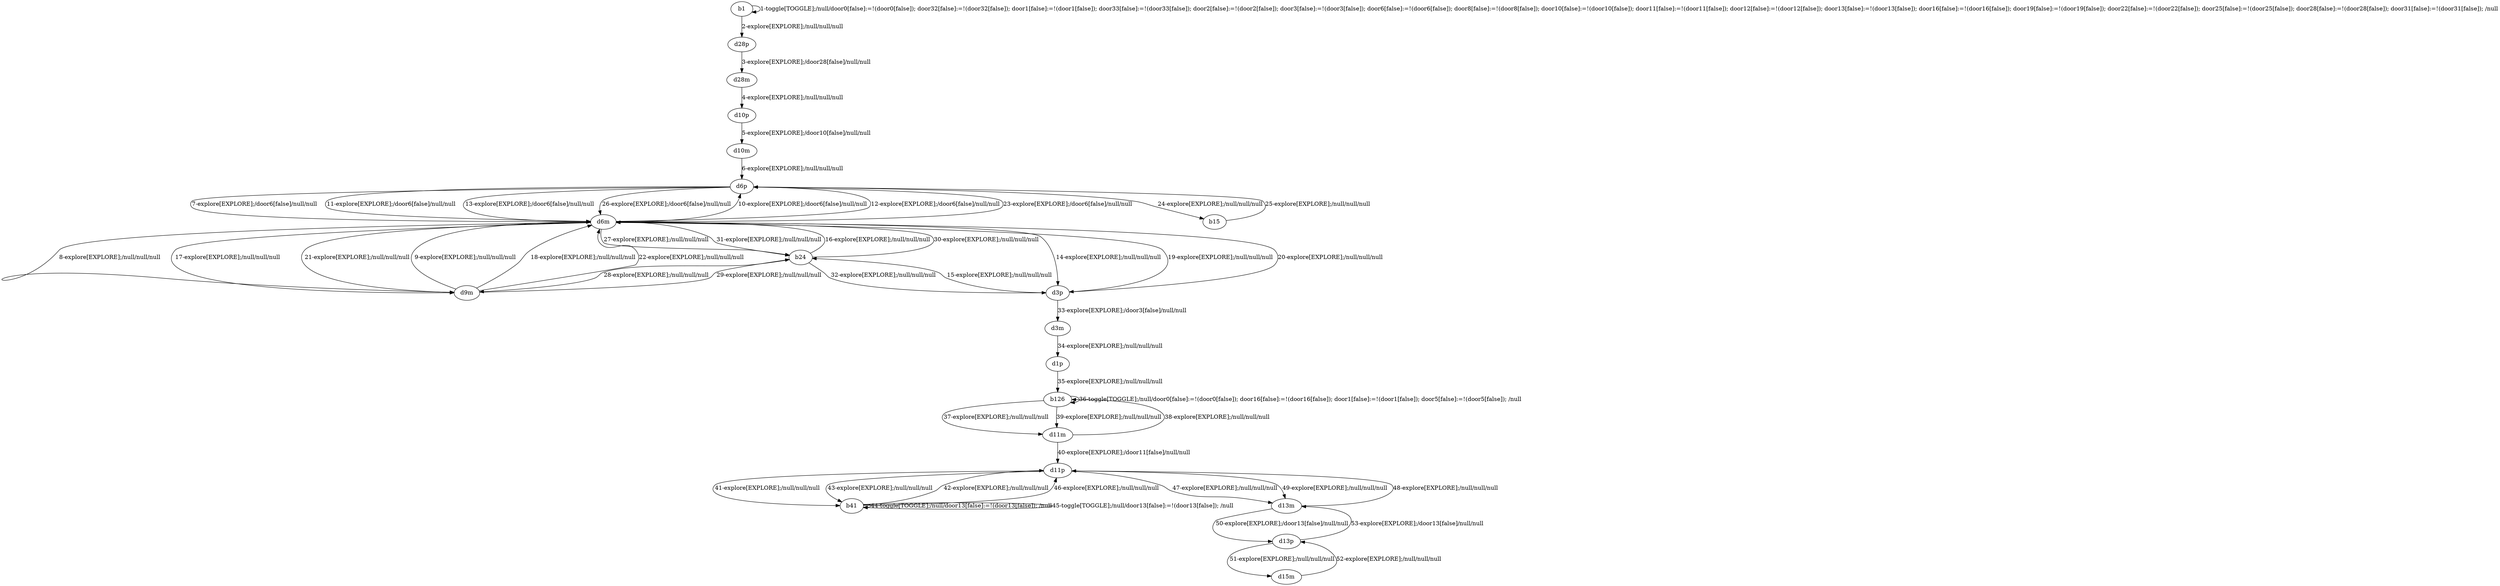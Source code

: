 # Total number of goals covered by this test: 1
# d13p --> d13m

digraph g {
"b1" -> "b1" [label = "1-toggle[TOGGLE];/null/door0[false]:=!(door0[false]); door32[false]:=!(door32[false]); door1[false]:=!(door1[false]); door33[false]:=!(door33[false]); door2[false]:=!(door2[false]); door3[false]:=!(door3[false]); door6[false]:=!(door6[false]); door8[false]:=!(door8[false]); door10[false]:=!(door10[false]); door11[false]:=!(door11[false]); door12[false]:=!(door12[false]); door13[false]:=!(door13[false]); door16[false]:=!(door16[false]); door19[false]:=!(door19[false]); door22[false]:=!(door22[false]); door25[false]:=!(door25[false]); door28[false]:=!(door28[false]); door31[false]:=!(door31[false]); /null"];
"b1" -> "d28p" [label = "2-explore[EXPLORE];/null/null/null"];
"d28p" -> "d28m" [label = "3-explore[EXPLORE];/door28[false]/null/null"];
"d28m" -> "d10p" [label = "4-explore[EXPLORE];/null/null/null"];
"d10p" -> "d10m" [label = "5-explore[EXPLORE];/door10[false]/null/null"];
"d10m" -> "d6p" [label = "6-explore[EXPLORE];/null/null/null"];
"d6p" -> "d6m" [label = "7-explore[EXPLORE];/door6[false]/null/null"];
"d6m" -> "d9m" [label = "8-explore[EXPLORE];/null/null/null"];
"d9m" -> "d6m" [label = "9-explore[EXPLORE];/null/null/null"];
"d6m" -> "d6p" [label = "10-explore[EXPLORE];/door6[false]/null/null"];
"d6p" -> "d6m" [label = "11-explore[EXPLORE];/door6[false]/null/null"];
"d6m" -> "d6p" [label = "12-explore[EXPLORE];/door6[false]/null/null"];
"d6p" -> "d6m" [label = "13-explore[EXPLORE];/door6[false]/null/null"];
"d6m" -> "d3p" [label = "14-explore[EXPLORE];/null/null/null"];
"d3p" -> "b24" [label = "15-explore[EXPLORE];/null/null/null"];
"b24" -> "d6m" [label = "16-explore[EXPLORE];/null/null/null"];
"d6m" -> "d9m" [label = "17-explore[EXPLORE];/null/null/null"];
"d9m" -> "d6m" [label = "18-explore[EXPLORE];/null/null/null"];
"d6m" -> "d3p" [label = "19-explore[EXPLORE];/null/null/null"];
"d3p" -> "d6m" [label = "20-explore[EXPLORE];/null/null/null"];
"d6m" -> "d9m" [label = "21-explore[EXPLORE];/null/null/null"];
"d9m" -> "d6m" [label = "22-explore[EXPLORE];/null/null/null"];
"d6m" -> "d6p" [label = "23-explore[EXPLORE];/door6[false]/null/null"];
"d6p" -> "b15" [label = "24-explore[EXPLORE];/null/null/null"];
"b15" -> "d6p" [label = "25-explore[EXPLORE];/null/null/null"];
"d6p" -> "d6m" [label = "26-explore[EXPLORE];/door6[false]/null/null"];
"d6m" -> "b24" [label = "27-explore[EXPLORE];/null/null/null"];
"b24" -> "d9m" [label = "28-explore[EXPLORE];/null/null/null"];
"d9m" -> "b24" [label = "29-explore[EXPLORE];/null/null/null"];
"b24" -> "d6m" [label = "30-explore[EXPLORE];/null/null/null"];
"d6m" -> "b24" [label = "31-explore[EXPLORE];/null/null/null"];
"b24" -> "d3p" [label = "32-explore[EXPLORE];/null/null/null"];
"d3p" -> "d3m" [label = "33-explore[EXPLORE];/door3[false]/null/null"];
"d3m" -> "d1p" [label = "34-explore[EXPLORE];/null/null/null"];
"d1p" -> "b126" [label = "35-explore[EXPLORE];/null/null/null"];
"b126" -> "b126" [label = "36-toggle[TOGGLE];/null/door0[false]:=!(door0[false]); door16[false]:=!(door16[false]); door1[false]:=!(door1[false]); door5[false]:=!(door5[false]); /null"];
"b126" -> "d11m" [label = "37-explore[EXPLORE];/null/null/null"];
"d11m" -> "b126" [label = "38-explore[EXPLORE];/null/null/null"];
"b126" -> "d11m" [label = "39-explore[EXPLORE];/null/null/null"];
"d11m" -> "d11p" [label = "40-explore[EXPLORE];/door11[false]/null/null"];
"d11p" -> "b41" [label = "41-explore[EXPLORE];/null/null/null"];
"b41" -> "d11p" [label = "42-explore[EXPLORE];/null/null/null"];
"d11p" -> "b41" [label = "43-explore[EXPLORE];/null/null/null"];
"b41" -> "b41" [label = "44-toggle[TOGGLE];/null/door13[false]:=!(door13[false]); /null"];
"b41" -> "b41" [label = "45-toggle[TOGGLE];/null/door13[false]:=!(door13[false]); /null"];
"b41" -> "d11p" [label = "46-explore[EXPLORE];/null/null/null"];
"d11p" -> "d13m" [label = "47-explore[EXPLORE];/null/null/null"];
"d13m" -> "d11p" [label = "48-explore[EXPLORE];/null/null/null"];
"d11p" -> "d13m" [label = "49-explore[EXPLORE];/null/null/null"];
"d13m" -> "d13p" [label = "50-explore[EXPLORE];/door13[false]/null/null"];
"d13p" -> "d15m" [label = "51-explore[EXPLORE];/null/null/null"];
"d15m" -> "d13p" [label = "52-explore[EXPLORE];/null/null/null"];
"d13p" -> "d13m" [label = "53-explore[EXPLORE];/door13[false]/null/null"];
}